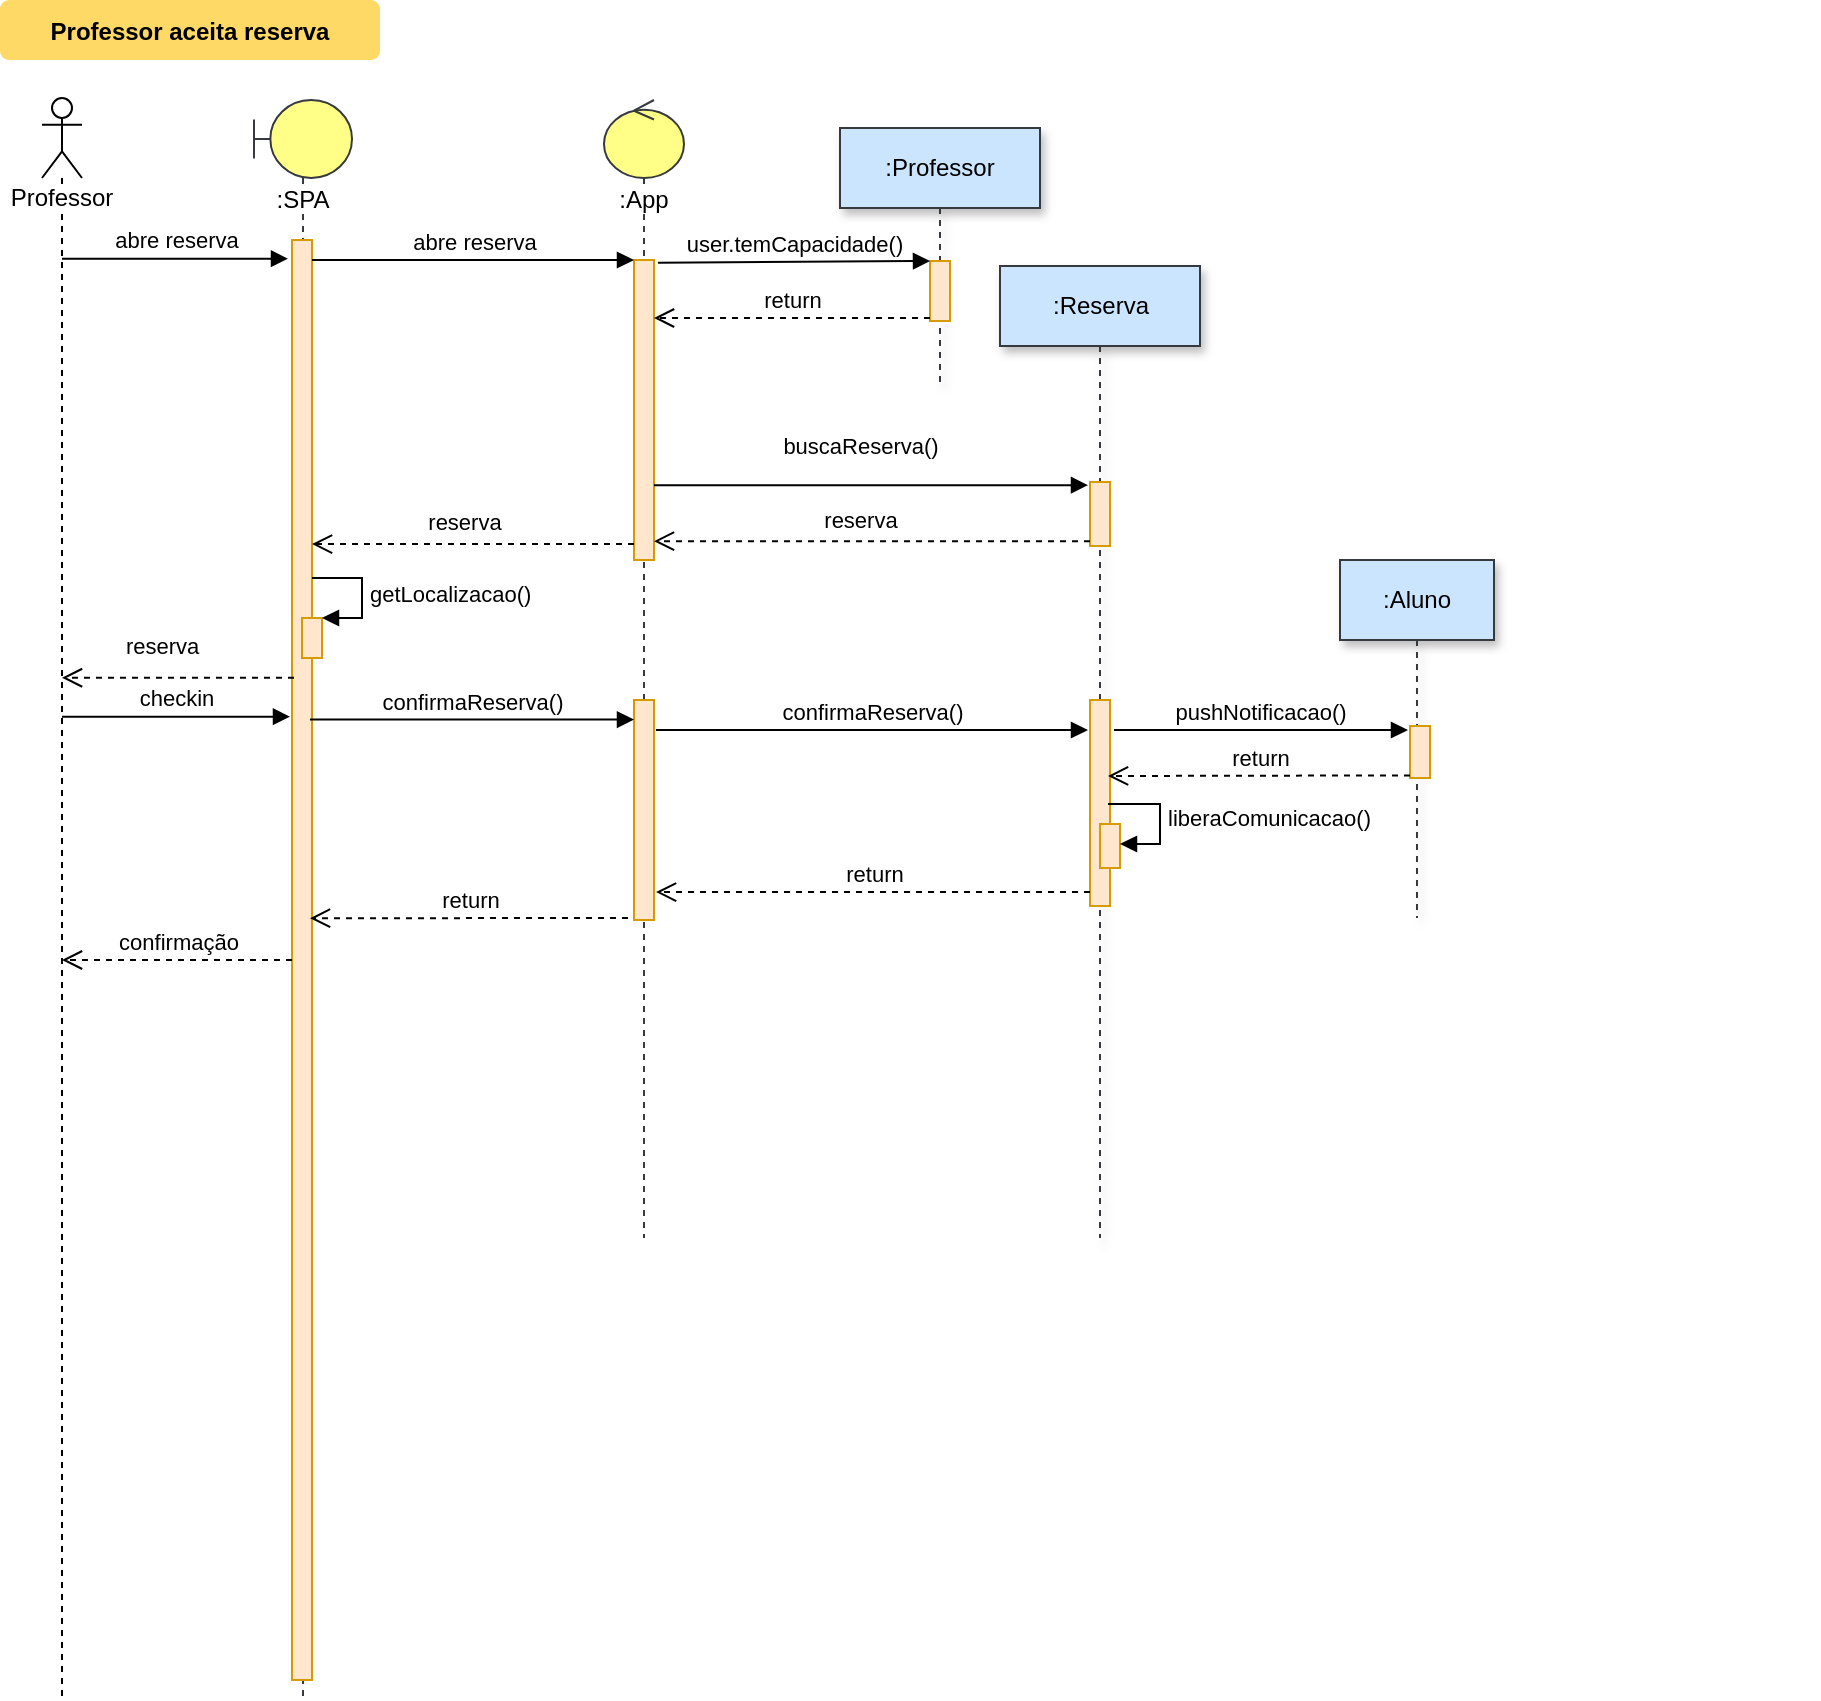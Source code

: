 <mxfile pages="1" version="11.2.8" type="github"><diagram id="FJ_4v5gw3RaIutY591F2" name="Page-1"><mxGraphModel dx="911" dy="953" grid="1" gridSize="10" guides="1" tooltips="1" connect="1" arrows="1" fold="1" page="1" pageScale="1" pageWidth="850" pageHeight="1100" math="0" shadow="0"><root><mxCell id="0"/><mxCell id="1" parent="0"/><mxCell id="_vyul1JPjz4mVEZiCBeK-1" value="Professor aceita reserva" style="rounded=1;fontStyle=1;fillColor=#FFD966;strokeColor=none" parent="1" vertex="1"><mxGeometry x="50" y="31" width="190" height="30" as="geometry"/></mxCell><mxCell id="_vyul1JPjz4mVEZiCBeK-3" value=":SPA" style="shape=umlLifeline;participant=umlBoundary;perimeter=lifelinePerimeter;whiteSpace=wrap;html=1;container=1;collapsible=0;recursiveResize=0;verticalAlign=top;spacingTop=36;labelBackgroundColor=#ffffff;outlineConnect=0;size=39;fillColor=#ffff88;strokeColor=#36393d;" parent="1" vertex="1"><mxGeometry x="177" y="81" width="49" height="799" as="geometry"/></mxCell><mxCell id="_vyul1JPjz4mVEZiCBeK-5" value="" style="html=1;points=[];perimeter=orthogonalPerimeter;fillColor=#ffe6cc;strokeColor=#d79b00;" parent="_vyul1JPjz4mVEZiCBeK-3" vertex="1"><mxGeometry x="19" y="70" width="10" height="720" as="geometry"/></mxCell><mxCell id="_vyul1JPjz4mVEZiCBeK-7" value="Professor" style="shape=umlLifeline;participant=umlActor;perimeter=lifelinePerimeter;whiteSpace=wrap;html=1;container=1;collapsible=0;recursiveResize=0;verticalAlign=top;spacingTop=36;labelBackgroundColor=#ffffff;outlineConnect=0;" parent="1" vertex="1"><mxGeometry x="71" y="80" width="20" height="800" as="geometry"/></mxCell><mxCell id="_vyul1JPjz4mVEZiCBeK-10" value=":App" style="shape=umlLifeline;participant=umlControl;perimeter=lifelinePerimeter;whiteSpace=wrap;html=1;container=1;collapsible=0;recursiveResize=0;verticalAlign=top;spacingTop=36;labelBackgroundColor=#ffffff;outlineConnect=0;size=39;fillColor=#ffff88;strokeColor=#36393d;" parent="1" vertex="1"><mxGeometry x="352" y="81" width="40" height="569" as="geometry"/></mxCell><mxCell id="_vyul1JPjz4mVEZiCBeK-11" value="" style="html=1;points=[];perimeter=orthogonalPerimeter;fillColor=#ffe6cc;strokeColor=#d79b00;" parent="_vyul1JPjz4mVEZiCBeK-10" vertex="1"><mxGeometry x="15" y="80" width="10" height="150" as="geometry"/></mxCell><mxCell id="eaXX06mVmXSPQfsvGxM9-6" value="" style="html=1;points=[];perimeter=orthogonalPerimeter;fillColor=#ffe6cc;strokeColor=#d79b00;" parent="_vyul1JPjz4mVEZiCBeK-10" vertex="1"><mxGeometry x="15" y="300" width="10" height="110" as="geometry"/></mxCell><mxCell id="_vyul1JPjz4mVEZiCBeK-14" value="abre reserva" style="html=1;verticalAlign=bottom;endArrow=block;entryX=0;entryY=0;" parent="1" source="_vyul1JPjz4mVEZiCBeK-5" target="_vyul1JPjz4mVEZiCBeK-11" edge="1"><mxGeometry relative="1" as="geometry"><mxPoint x="245" y="161" as="sourcePoint"/></mxGeometry></mxCell><mxCell id="_vyul1JPjz4mVEZiCBeK-18" value="abre reserva" style="html=1;verticalAlign=bottom;endArrow=block;entryX=-0.2;entryY=0.013;entryDx=0;entryDy=0;entryPerimeter=0;" parent="1" source="_vyul1JPjz4mVEZiCBeK-7" target="_vyul1JPjz4mVEZiCBeK-5" edge="1"><mxGeometry width="80" relative="1" as="geometry"><mxPoint x="100" y="160" as="sourcePoint"/><mxPoint x="180" y="160" as="targetPoint"/></mxGeometry></mxCell><mxCell id="_vyul1JPjz4mVEZiCBeK-19" value="reserva" style="html=1;verticalAlign=bottom;endArrow=open;dashed=1;endSize=8;align=left;exitX=0.1;exitY=0.304;exitDx=0;exitDy=0;exitPerimeter=0;" parent="1" source="_vyul1JPjz4mVEZiCBeK-5" target="_vyul1JPjz4mVEZiCBeK-7" edge="1"><mxGeometry x="0.489" y="-7" relative="1" as="geometry"><mxPoint x="190" y="400" as="sourcePoint"/><mxPoint x="99.5" y="341.04" as="targetPoint"/><mxPoint as="offset"/></mxGeometry></mxCell><mxCell id="_vyul1JPjz4mVEZiCBeK-20" value=":Professor" style="shape=umlLifeline;perimeter=lifelinePerimeter;whiteSpace=wrap;html=1;container=1;collapsible=0;recursiveResize=0;outlineConnect=0;shadow=1;strokeColor=#36393d;fillColor=#cce5ff;" parent="1" vertex="1"><mxGeometry x="470" y="95" width="100" height="130" as="geometry"/></mxCell><mxCell id="_vyul1JPjz4mVEZiCBeK-21" value="" style="html=1;points=[];perimeter=orthogonalPerimeter;fillColor=#ffe6cc;strokeColor=#d79b00;" parent="_vyul1JPjz4mVEZiCBeK-20" vertex="1"><mxGeometry x="45" y="66.5" width="10" height="30" as="geometry"/></mxCell><mxCell id="_vyul1JPjz4mVEZiCBeK-26" value="user.temCapacidade()" style="html=1;verticalAlign=bottom;endArrow=block;entryX=0;entryY=0;exitX=1.2;exitY=0.009;exitDx=0;exitDy=0;exitPerimeter=0;" parent="1" source="_vyul1JPjz4mVEZiCBeK-11" target="_vyul1JPjz4mVEZiCBeK-21" edge="1"><mxGeometry relative="1" as="geometry"><mxPoint x="377" y="326.5" as="sourcePoint"/></mxGeometry></mxCell><mxCell id="_vyul1JPjz4mVEZiCBeK-27" value="return" style="html=1;verticalAlign=bottom;endArrow=open;dashed=1;endSize=8;exitX=0;exitY=0.95;" parent="1" source="_vyul1JPjz4mVEZiCBeK-21" target="_vyul1JPjz4mVEZiCBeK-11" edge="1"><mxGeometry relative="1" as="geometry"><mxPoint x="377" y="355" as="targetPoint"/></mxGeometry></mxCell><mxCell id="_vyul1JPjz4mVEZiCBeK-30" value=":Reserva" style="html=1;points=[];perimeter=orthogonalPerimeter;shape=umlLifeline;participant=label;shadow=1;fontFamily=Helvetica;fontSize=12;fontColor=#000000;align=center;strokeColor=#36393d;fillColor=#cce5ff;recursiveResize=0;container=1;collapsible=0;" parent="1" vertex="1"><mxGeometry x="550" y="164" width="100" height="486" as="geometry"/></mxCell><mxCell id="_vyul1JPjz4mVEZiCBeK-31" value="" style="html=1;points=[];perimeter=orthogonalPerimeter;fillColor=#ffe6cc;strokeColor=#d79b00;" parent="_vyul1JPjz4mVEZiCBeK-30" vertex="1"><mxGeometry x="45" y="108" width="10" height="32" as="geometry"/></mxCell><mxCell id="_vyul1JPjz4mVEZiCBeK-72" value="" style="html=1;points=[];perimeter=orthogonalPerimeter;strokeColor=#d79b00;fillColor=#ffe6cc;" parent="_vyul1JPjz4mVEZiCBeK-30" vertex="1"><mxGeometry x="45" y="217" width="10" height="103" as="geometry"/></mxCell><mxCell id="eaXX06mVmXSPQfsvGxM9-4" value="" style="html=1;points=[];perimeter=orthogonalPerimeter;strokeColor=#d79b00;fillColor=#ffe6cc;" parent="_vyul1JPjz4mVEZiCBeK-30" vertex="1"><mxGeometry x="50" y="279" width="10" height="22" as="geometry"/></mxCell><mxCell id="_vyul1JPjz4mVEZiCBeK-35" value="checkin" style="html=1;verticalAlign=bottom;endArrow=block;entryX=-0.1;entryY=0.331;entryDx=0;entryDy=0;entryPerimeter=0;" parent="1" source="_vyul1JPjz4mVEZiCBeK-7" target="_vyul1JPjz4mVEZiCBeK-5" edge="1"><mxGeometry width="80" relative="1" as="geometry"><mxPoint x="100" y="480" as="sourcePoint"/><mxPoint x="190" y="390" as="targetPoint"/></mxGeometry></mxCell><mxCell id="_vyul1JPjz4mVEZiCBeK-38" value="reserva" style="html=1;verticalAlign=bottom;endArrow=open;dashed=1;endSize=8;exitX=0;exitY=0.925;exitDx=0;exitDy=0;exitPerimeter=0;" parent="1" source="_vyul1JPjz4mVEZiCBeK-31" target="_vyul1JPjz4mVEZiCBeK-11" edge="1"><mxGeometry x="0.055" y="-2" relative="1" as="geometry"><mxPoint x="441" y="583.5" as="targetPoint"/><mxPoint x="705" y="556.5" as="sourcePoint"/><mxPoint as="offset"/></mxGeometry></mxCell><mxCell id="_vyul1JPjz4mVEZiCBeK-39" value="confirmação" style="html=1;verticalAlign=bottom;endArrow=open;dashed=1;endSize=8;" parent="1" source="_vyul1JPjz4mVEZiCBeK-5" target="_vyul1JPjz4mVEZiCBeK-7" edge="1"><mxGeometry relative="1" as="geometry"><mxPoint x="170" y="550" as="sourcePoint"/><mxPoint x="116" y="557" as="targetPoint"/></mxGeometry></mxCell><mxCell id="_vyul1JPjz4mVEZiCBeK-40" value="buscaReserva()" style="html=1;verticalAlign=bottom;endArrow=block;entryX=-0.1;entryY=0.05;entryDx=0;entryDy=0;entryPerimeter=0;" parent="1" source="_vyul1JPjz4mVEZiCBeK-11" target="_vyul1JPjz4mVEZiCBeK-31" edge="1"><mxGeometry x="-0.054" y="11" relative="1" as="geometry"><mxPoint x="378" y="274" as="sourcePoint"/><mxPoint as="offset"/></mxGeometry></mxCell><mxCell id="_vyul1JPjz4mVEZiCBeK-59" value=":Aluno" style="shape=umlLifeline;perimeter=lifelinePerimeter;whiteSpace=wrap;html=1;container=1;collapsible=0;recursiveResize=0;outlineConnect=0;comic=0;gradientColor=none;shadow=1;strokeColor=#36393d;fillColor=#cce5ff;" parent="1" vertex="1"><mxGeometry x="720" y="311" width="77" height="179" as="geometry"/></mxCell><mxCell id="_vyul1JPjz4mVEZiCBeK-60" value="" style="html=1;points=[];perimeter=orthogonalPerimeter;comic=0;gradientColor=none;strokeColor=#d79b00;fillColor=#ffe6cc;" parent="_vyul1JPjz4mVEZiCBeK-59" vertex="1"><mxGeometry x="35" y="83" width="10" height="26" as="geometry"/></mxCell><mxCell id="_vyul1JPjz4mVEZiCBeK-61" style="edgeStyle=orthogonalEdgeStyle;rounded=0;orthogonalLoop=1;jettySize=auto;html=1;exitX=0.5;exitY=1;exitDx=0;exitDy=0;dashed=1;endArrow=none;endFill=0;" parent="1" edge="1"><mxGeometry relative="1" as="geometry"><mxPoint x="958" y="774" as="sourcePoint"/><mxPoint x="958" y="774" as="targetPoint"/></mxGeometry></mxCell><mxCell id="_vyul1JPjz4mVEZiCBeK-65" value="pushNotificacao()" style="html=1;verticalAlign=bottom;endArrow=block;entryX=-0.1;entryY=0.077;entryDx=0;entryDy=0;entryPerimeter=0;" parent="1" target="_vyul1JPjz4mVEZiCBeK-60" edge="1"><mxGeometry relative="1" as="geometry"><mxPoint x="607" y="396" as="sourcePoint"/><mxPoint x="740" y="390" as="targetPoint"/></mxGeometry></mxCell><mxCell id="_vyul1JPjz4mVEZiCBeK-66" value="return" style="html=1;verticalAlign=bottom;endArrow=open;dashed=1;endSize=8;exitX=0;exitY=0.95;entryX=0.9;entryY=0.369;entryDx=0;entryDy=0;entryPerimeter=0;" parent="1" source="_vyul1JPjz4mVEZiCBeK-60" target="_vyul1JPjz4mVEZiCBeK-72" edge="1"><mxGeometry relative="1" as="geometry"><mxPoint x="620" y="416" as="targetPoint"/></mxGeometry></mxCell><mxCell id="_vyul1JPjz4mVEZiCBeK-73" value="confirmaReserva()" style="html=1;verticalAlign=bottom;endArrow=block;exitX=0.9;exitY=0.333;exitDx=0;exitDy=0;exitPerimeter=0;" parent="1" source="_vyul1JPjz4mVEZiCBeK-5" target="eaXX06mVmXSPQfsvGxM9-6" edge="1"><mxGeometry relative="1" as="geometry"><mxPoint x="207" y="390" as="sourcePoint"/><mxPoint x="366" y="387" as="targetPoint"/></mxGeometry></mxCell><mxCell id="_vyul1JPjz4mVEZiCBeK-74" value="return" style="html=1;verticalAlign=bottom;endArrow=open;dashed=1;endSize=8;entryX=1.1;entryY=0.873;entryDx=0;entryDy=0;entryPerimeter=0;" parent="1" target="eaXX06mVmXSPQfsvGxM9-6" edge="1"><mxGeometry relative="1" as="geometry"><mxPoint x="410" y="480" as="targetPoint"/><mxPoint x="595" y="477" as="sourcePoint"/></mxGeometry></mxCell><mxCell id="eaXX06mVmXSPQfsvGxM9-1" value="reserva" style="html=1;verticalAlign=bottom;endArrow=open;dashed=1;endSize=8;exitX=0;exitY=0.947;exitDx=0;exitDy=0;exitPerimeter=0;" parent="1" source="_vyul1JPjz4mVEZiCBeK-11" target="_vyul1JPjz4mVEZiCBeK-5" edge="1"><mxGeometry x="0.055" y="-2" relative="1" as="geometry"><mxPoint x="230" y="304" as="targetPoint"/><mxPoint x="350" y="304" as="sourcePoint"/><mxPoint as="offset"/></mxGeometry></mxCell><mxCell id="eaXX06mVmXSPQfsvGxM9-2" value="" style="html=1;points=[];perimeter=orthogonalPerimeter;strokeColor=#d79b00;fillColor=#ffe6cc;" parent="1" vertex="1"><mxGeometry x="201" y="340" width="10" height="20" as="geometry"/></mxCell><mxCell id="eaXX06mVmXSPQfsvGxM9-3" value="getLocalizacao()" style="edgeStyle=orthogonalEdgeStyle;html=1;align=left;spacingLeft=2;endArrow=block;rounded=0;entryX=1;entryY=0;" parent="1" target="eaXX06mVmXSPQfsvGxM9-2" edge="1"><mxGeometry relative="1" as="geometry"><mxPoint x="206" y="320" as="sourcePoint"/><Array as="points"><mxPoint x="231" y="320"/></Array></mxGeometry></mxCell><mxCell id="eaXX06mVmXSPQfsvGxM9-5" value="liberaComunicacao()" style="edgeStyle=orthogonalEdgeStyle;html=1;align=left;spacingLeft=2;endArrow=block;rounded=0;entryX=1;entryY=0;exitX=0.9;exitY=0.505;exitDx=0;exitDy=0;exitPerimeter=0;" parent="1" source="_vyul1JPjz4mVEZiCBeK-72" edge="1"><mxGeometry relative="1" as="geometry"><mxPoint x="605" y="433" as="sourcePoint"/><Array as="points"><mxPoint x="630" y="433"/><mxPoint x="630" y="453"/></Array><mxPoint x="610" y="453" as="targetPoint"/></mxGeometry></mxCell><mxCell id="eaXX06mVmXSPQfsvGxM9-7" value="confirmaReserva()" style="html=1;verticalAlign=bottom;endArrow=block;exitX=1.1;exitY=0.136;exitDx=0;exitDy=0;exitPerimeter=0;" parent="1" source="eaXX06mVmXSPQfsvGxM9-6" edge="1"><mxGeometry relative="1" as="geometry"><mxPoint x="400" y="389" as="sourcePoint"/><mxPoint x="594" y="396" as="targetPoint"/></mxGeometry></mxCell><mxCell id="eaXX06mVmXSPQfsvGxM9-8" value="return" style="html=1;verticalAlign=bottom;endArrow=open;dashed=1;endSize=8;entryX=0.9;entryY=0.471;entryDx=0;entryDy=0;entryPerimeter=0;" parent="1" target="_vyul1JPjz4mVEZiCBeK-5" edge="1"><mxGeometry relative="1" as="geometry"><mxPoint x="220" y="490" as="targetPoint"/><mxPoint x="364" y="490" as="sourcePoint"/></mxGeometry></mxCell></root></mxGraphModel></diagram></mxfile>